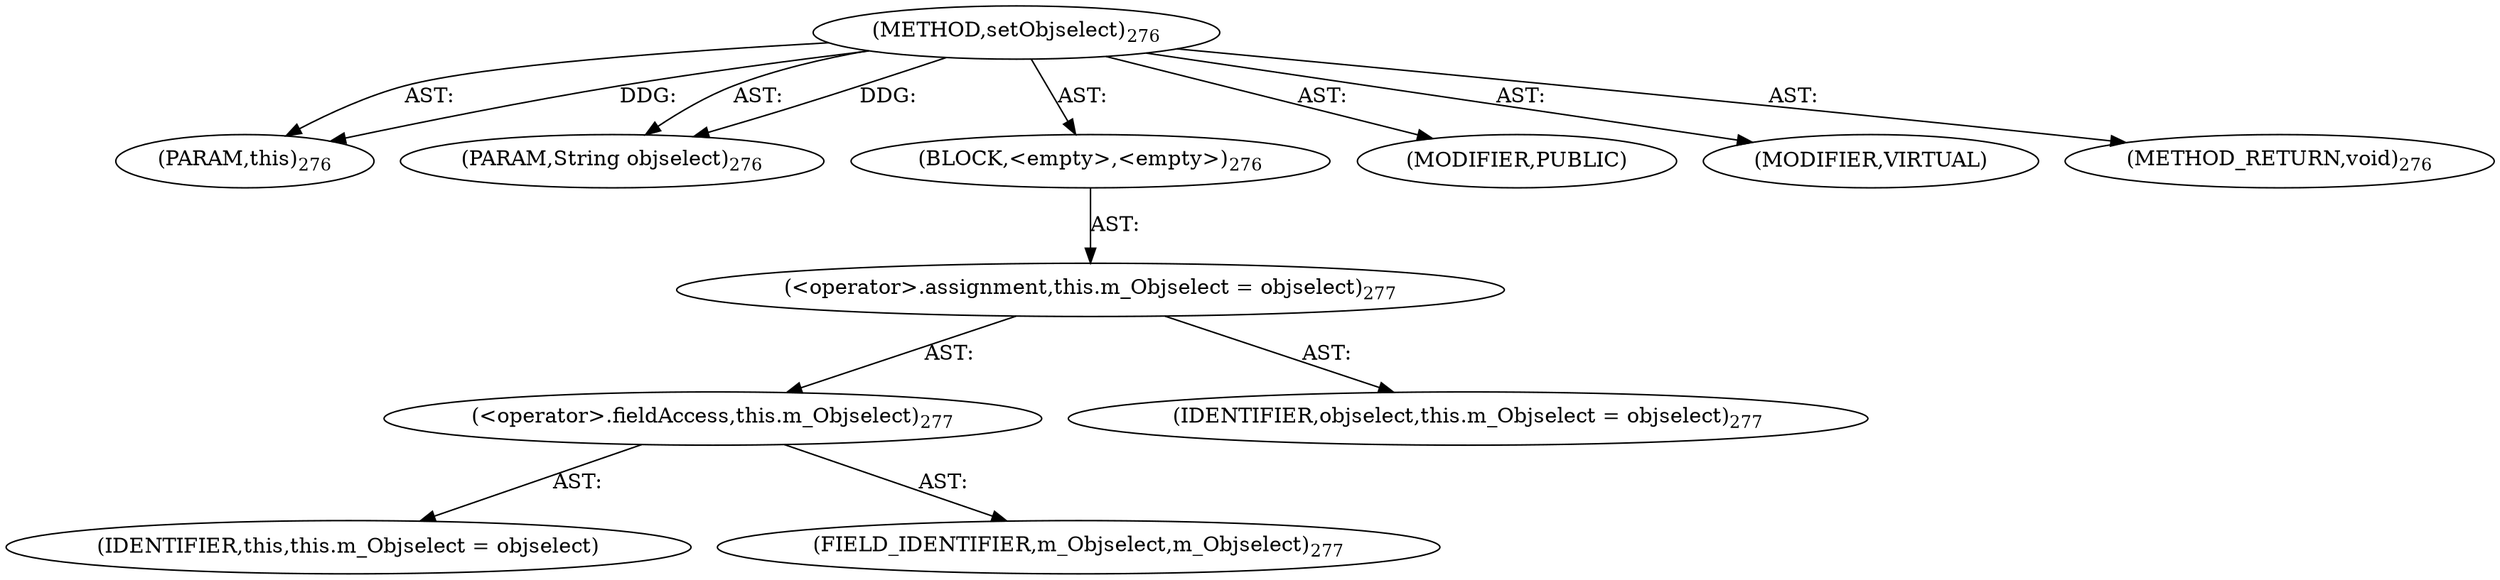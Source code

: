 digraph "setObjselect" {  
"111669149708" [label = <(METHOD,setObjselect)<SUB>276</SUB>> ]
"115964117014" [label = <(PARAM,this)<SUB>276</SUB>> ]
"115964117015" [label = <(PARAM,String objselect)<SUB>276</SUB>> ]
"25769803794" [label = <(BLOCK,&lt;empty&gt;,&lt;empty&gt;)<SUB>276</SUB>> ]
"30064771130" [label = <(&lt;operator&gt;.assignment,this.m_Objselect = objselect)<SUB>277</SUB>> ]
"30064771131" [label = <(&lt;operator&gt;.fieldAccess,this.m_Objselect)<SUB>277</SUB>> ]
"68719476799" [label = <(IDENTIFIER,this,this.m_Objselect = objselect)> ]
"55834574861" [label = <(FIELD_IDENTIFIER,m_Objselect,m_Objselect)<SUB>277</SUB>> ]
"68719476800" [label = <(IDENTIFIER,objselect,this.m_Objselect = objselect)<SUB>277</SUB>> ]
"133143986206" [label = <(MODIFIER,PUBLIC)> ]
"133143986207" [label = <(MODIFIER,VIRTUAL)> ]
"128849018892" [label = <(METHOD_RETURN,void)<SUB>276</SUB>> ]
  "111669149708" -> "115964117014"  [ label = "AST: "] 
  "111669149708" -> "115964117015"  [ label = "AST: "] 
  "111669149708" -> "25769803794"  [ label = "AST: "] 
  "111669149708" -> "133143986206"  [ label = "AST: "] 
  "111669149708" -> "133143986207"  [ label = "AST: "] 
  "111669149708" -> "128849018892"  [ label = "AST: "] 
  "25769803794" -> "30064771130"  [ label = "AST: "] 
  "30064771130" -> "30064771131"  [ label = "AST: "] 
  "30064771130" -> "68719476800"  [ label = "AST: "] 
  "30064771131" -> "68719476799"  [ label = "AST: "] 
  "30064771131" -> "55834574861"  [ label = "AST: "] 
  "111669149708" -> "115964117014"  [ label = "DDG: "] 
  "111669149708" -> "115964117015"  [ label = "DDG: "] 
}
